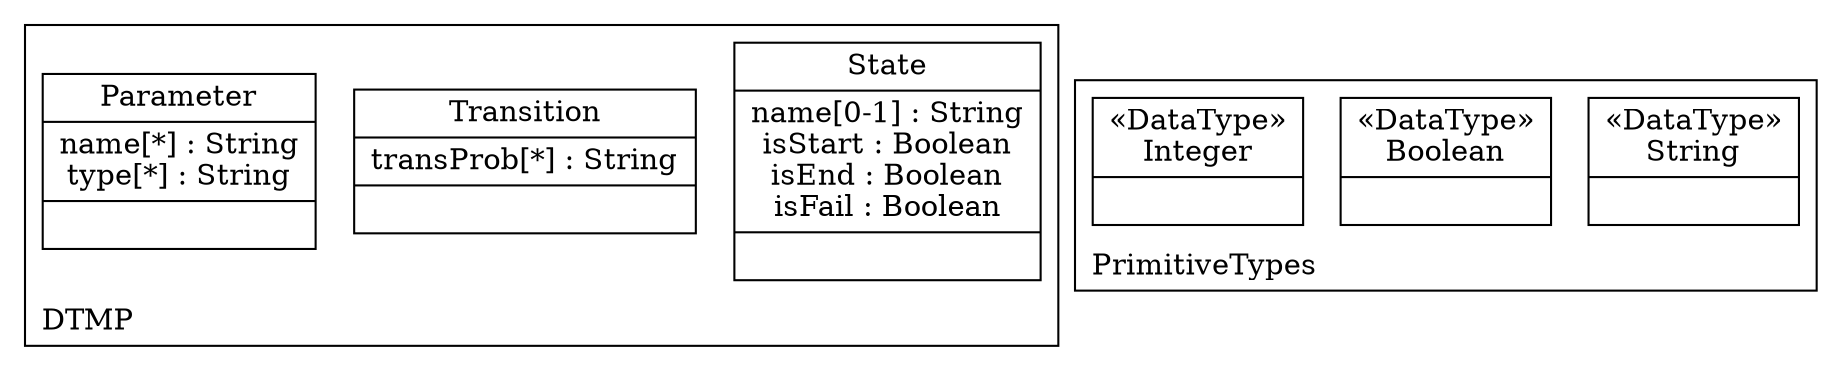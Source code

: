 digraph "KM3 Model in DOT" {
graph[rankdir=BT,labeljust=l,labelloc=t,nodeSep=0.75,compound=true];
 subgraph "cluster_DTMP"{
labelloc=t
color=black
label=DTMP
 node[shape=record];
State[label="{State|name[0-1] : String\nisStart : Boolean\nisEnd : Boolean\nisFail : Boolean| }"]
;
 node[shape=record];
Transition[label="{Transition|transProb[*] : String| }"]
;
 node[shape=record];
Parameter[label="{Parameter|name[*] : String\ntype[*] : String| }"]
;

} subgraph "cluster_PrimitiveTypes"{
labelloc=t
color=black
label=PrimitiveTypes
 node[shape=record];
String[label="{&#171;DataType&#187;\nString|}"]
;
 node[shape=record];
Boolean[label="{&#171;DataType&#187;\nBoolean|}"]
;
 node[shape=record];
Integer[label="{&#171;DataType&#187;\nInteger|}"]
;

}
}